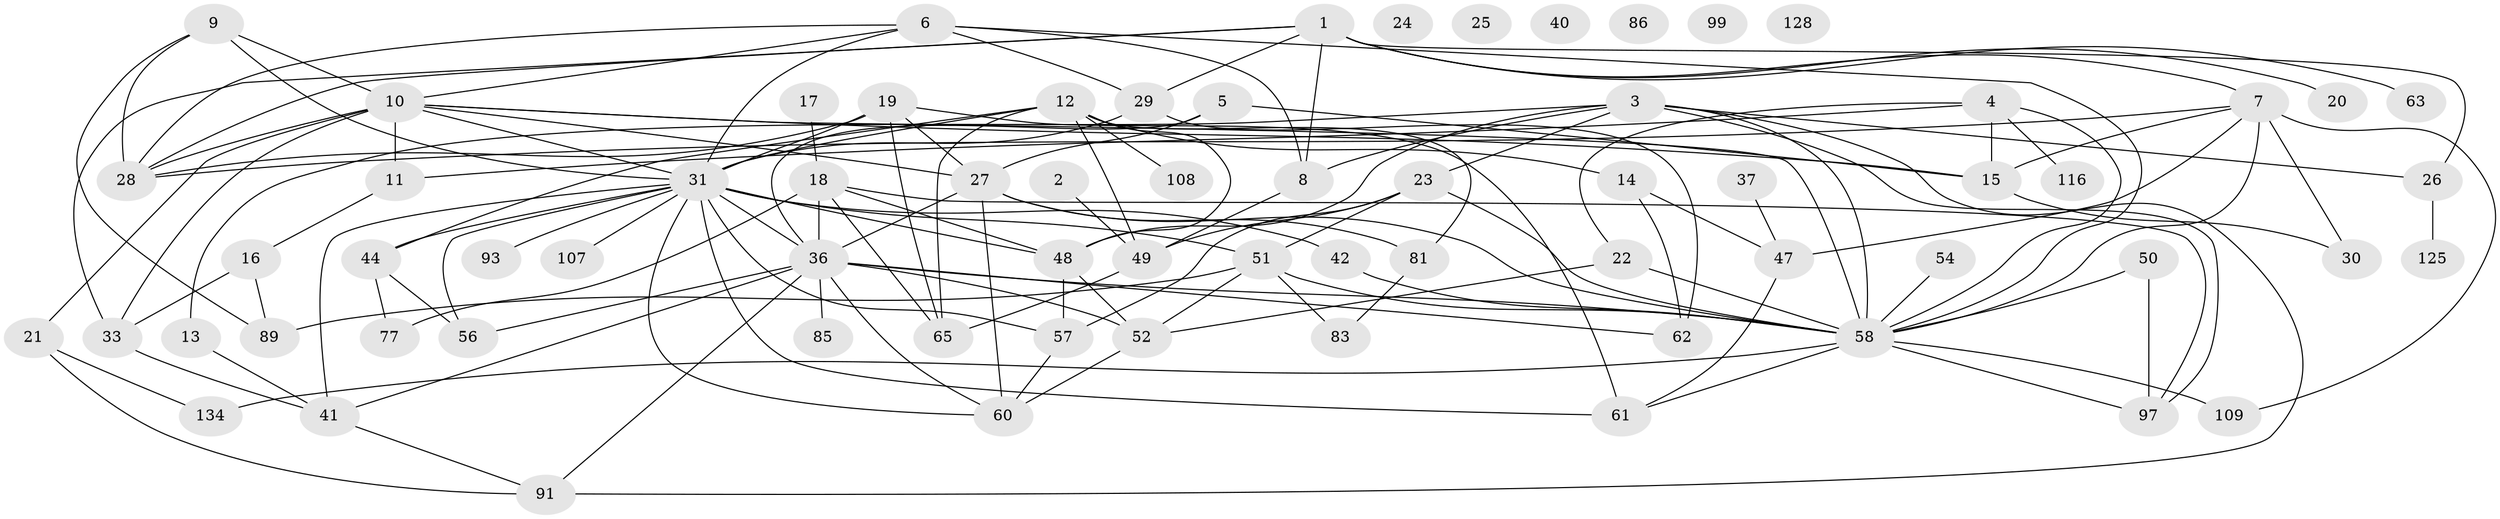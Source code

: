 // original degree distribution, {5: 0.1276595744680851, 1: 0.1347517730496454, 2: 0.1773049645390071, 6: 0.014184397163120567, 4: 0.16312056737588654, 3: 0.3120567375886525, 0: 0.0425531914893617, 7: 0.0070921985815602835, 8: 0.02127659574468085}
// Generated by graph-tools (version 1.1) at 2025/13/03/09/25 04:13:04]
// undirected, 70 vertices, 135 edges
graph export_dot {
graph [start="1"]
  node [color=gray90,style=filled];
  1 [super="+45+80+101+72"];
  2;
  3 [super="+121"];
  4 [super="+43+74"];
  5 [super="+135"];
  6 [super="+113+103"];
  7 [super="+111"];
  8 [super="+32"];
  9 [super="+105"];
  10 [super="+34"];
  11;
  12 [super="+76"];
  13;
  14;
  15 [super="+90+38"];
  16;
  17;
  18 [super="+79+88"];
  19 [super="+82"];
  20;
  21;
  22 [super="+35"];
  23 [super="+106"];
  24;
  25;
  26 [super="+123"];
  27 [super="+68+67"];
  28 [super="+130"];
  29 [super="+64+110"];
  30;
  31 [super="+120+46"];
  33;
  36 [super="+84+126+66"];
  37;
  40;
  41 [super="+124"];
  42;
  44;
  47 [super="+55"];
  48 [super="+140"];
  49 [super="+69+102"];
  50;
  51 [super="+78"];
  52 [super="+92"];
  54 [super="+59"];
  56;
  57 [super="+100"];
  58 [super="+75+73"];
  60 [super="+70+118"];
  61;
  62;
  63;
  65 [super="+71"];
  77;
  81 [super="+117"];
  83 [super="+132"];
  85 [super="+114"];
  86;
  89;
  91;
  93;
  97 [super="+104"];
  99;
  107;
  108;
  109;
  116;
  125;
  128;
  134;
  1 -- 63;
  1 -- 20;
  1 -- 29 [weight=2];
  1 -- 8;
  1 -- 28;
  1 -- 33;
  1 -- 26;
  1 -- 7;
  2 -- 49;
  3 -- 13;
  3 -- 26;
  3 -- 48;
  3 -- 97;
  3 -- 91;
  3 -- 23;
  3 -- 8;
  3 -- 58;
  4 -- 15;
  4 -- 58;
  4 -- 116;
  4 -- 11;
  4 -- 22;
  5 -- 36;
  5 -- 15;
  5 -- 27;
  6 -- 28 [weight=2];
  6 -- 31;
  6 -- 29;
  6 -- 8;
  6 -- 10;
  6 -- 58 [weight=2];
  7 -- 30;
  7 -- 109;
  7 -- 28;
  7 -- 15;
  7 -- 47;
  7 -- 58;
  8 -- 49;
  9 -- 10;
  9 -- 89;
  9 -- 28;
  9 -- 31;
  10 -- 15;
  10 -- 21;
  10 -- 31;
  10 -- 33;
  10 -- 58;
  10 -- 27;
  10 -- 11;
  10 -- 28 [weight=2];
  11 -- 16;
  12 -- 14;
  12 -- 31;
  12 -- 81;
  12 -- 49;
  12 -- 48;
  12 -- 108;
  12 -- 44;
  12 -- 65;
  13 -- 41;
  14 -- 47;
  14 -- 62;
  15 -- 30;
  16 -- 33;
  16 -- 89;
  17 -- 18;
  18 -- 48;
  18 -- 77;
  18 -- 97;
  18 -- 65;
  18 -- 36;
  19 -- 65;
  19 -- 28;
  19 -- 61;
  19 -- 31;
  19 -- 27;
  21 -- 91;
  21 -- 134;
  22 -- 58;
  22 -- 52;
  23 -- 51 [weight=2];
  23 -- 49;
  23 -- 58;
  23 -- 57;
  26 -- 125;
  27 -- 81;
  27 -- 58;
  27 -- 60;
  27 -- 36;
  29 -- 62;
  29 -- 31 [weight=2];
  31 -- 41;
  31 -- 42;
  31 -- 48 [weight=2];
  31 -- 56;
  31 -- 93;
  31 -- 36;
  31 -- 107;
  31 -- 44;
  31 -- 51;
  31 -- 57;
  31 -- 61;
  31 -- 60;
  33 -- 41;
  36 -- 56;
  36 -- 41;
  36 -- 60;
  36 -- 58;
  36 -- 91;
  36 -- 85;
  36 -- 62;
  36 -- 52;
  37 -- 47;
  41 -- 91;
  42 -- 58;
  44 -- 56;
  44 -- 77;
  47 -- 61;
  48 -- 57;
  48 -- 52;
  49 -- 65;
  50 -- 97;
  50 -- 58;
  51 -- 52;
  51 -- 83;
  51 -- 89;
  51 -- 58;
  52 -- 60;
  54 -- 58;
  57 -- 60;
  58 -- 97;
  58 -- 134;
  58 -- 109;
  58 -- 61;
  81 -- 83;
}
